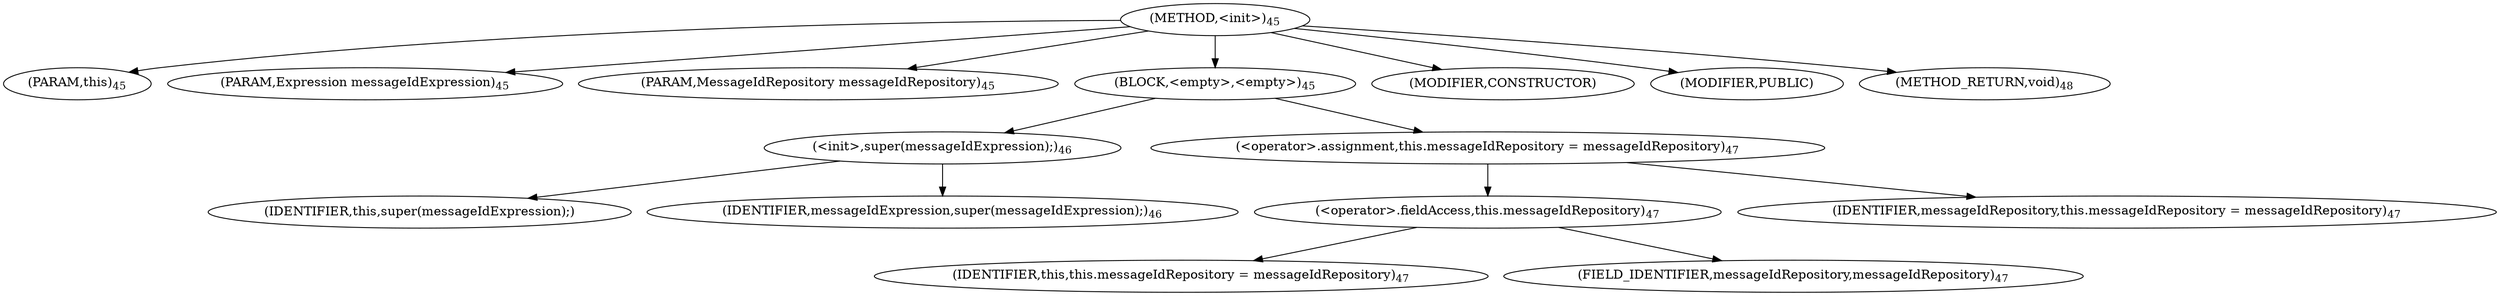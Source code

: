 digraph "&lt;init&gt;" {  
"38" [label = <(METHOD,&lt;init&gt;)<SUB>45</SUB>> ]
"4" [label = <(PARAM,this)<SUB>45</SUB>> ]
"39" [label = <(PARAM,Expression messageIdExpression)<SUB>45</SUB>> ]
"40" [label = <(PARAM,MessageIdRepository messageIdRepository)<SUB>45</SUB>> ]
"41" [label = <(BLOCK,&lt;empty&gt;,&lt;empty&gt;)<SUB>45</SUB>> ]
"42" [label = <(&lt;init&gt;,super(messageIdExpression);)<SUB>46</SUB>> ]
"3" [label = <(IDENTIFIER,this,super(messageIdExpression);)> ]
"43" [label = <(IDENTIFIER,messageIdExpression,super(messageIdExpression);)<SUB>46</SUB>> ]
"44" [label = <(&lt;operator&gt;.assignment,this.messageIdRepository = messageIdRepository)<SUB>47</SUB>> ]
"45" [label = <(&lt;operator&gt;.fieldAccess,this.messageIdRepository)<SUB>47</SUB>> ]
"5" [label = <(IDENTIFIER,this,this.messageIdRepository = messageIdRepository)<SUB>47</SUB>> ]
"46" [label = <(FIELD_IDENTIFIER,messageIdRepository,messageIdRepository)<SUB>47</SUB>> ]
"47" [label = <(IDENTIFIER,messageIdRepository,this.messageIdRepository = messageIdRepository)<SUB>47</SUB>> ]
"48" [label = <(MODIFIER,CONSTRUCTOR)> ]
"49" [label = <(MODIFIER,PUBLIC)> ]
"50" [label = <(METHOD_RETURN,void)<SUB>48</SUB>> ]
  "38" -> "4" 
  "38" -> "39" 
  "38" -> "40" 
  "38" -> "41" 
  "38" -> "48" 
  "38" -> "49" 
  "38" -> "50" 
  "41" -> "42" 
  "41" -> "44" 
  "42" -> "3" 
  "42" -> "43" 
  "44" -> "45" 
  "44" -> "47" 
  "45" -> "5" 
  "45" -> "46" 
}
